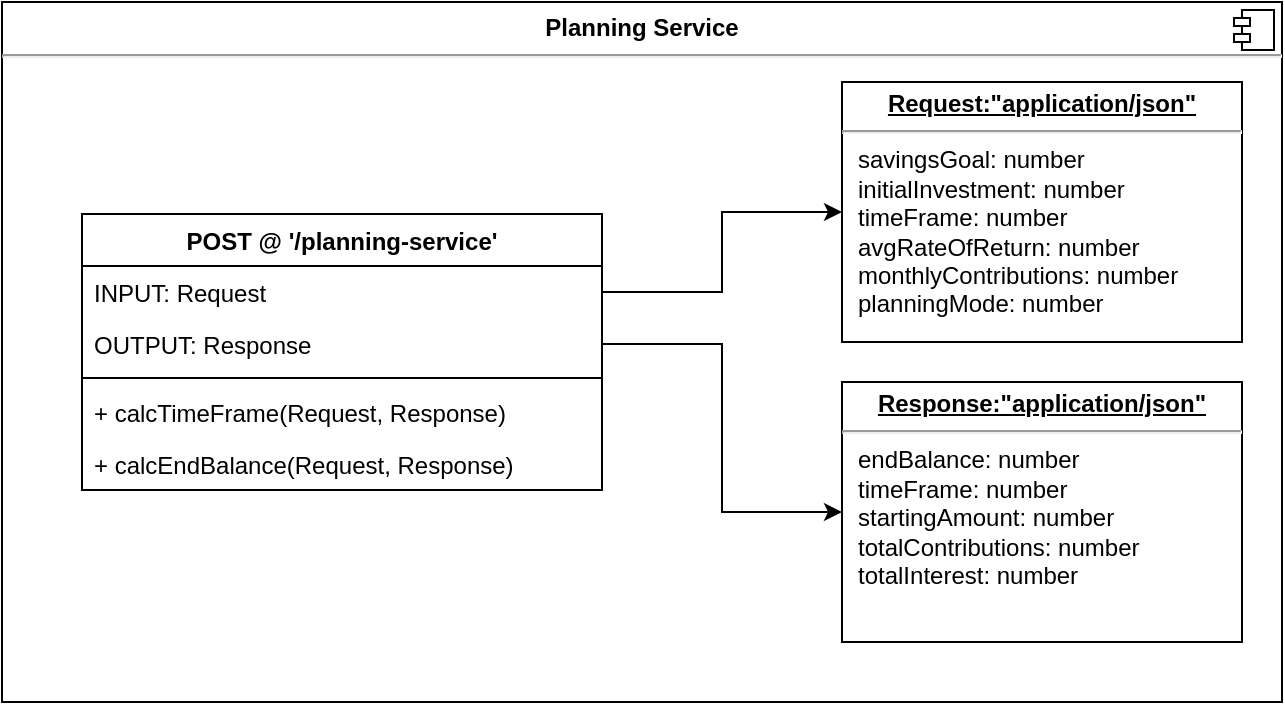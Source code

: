 <mxfile version="14.6.7" type="device"><diagram id="C5RBs43oDa-KdzZeNtuy" name="Page-1"><mxGraphModel dx="1422" dy="672" grid="1" gridSize="10" guides="1" tooltips="1" connect="1" arrows="1" fold="1" page="1" pageScale="1" pageWidth="827" pageHeight="1169" math="0" shadow="0"><root><mxCell id="WIyWlLk6GJQsqaUBKTNV-0"/><mxCell id="WIyWlLk6GJQsqaUBKTNV-1" parent="WIyWlLk6GJQsqaUBKTNV-0"/><mxCell id="bN29lyRnrpW8OyekG_at-0" value="&lt;p style=&quot;margin: 0px ; margin-top: 6px ; text-align: center&quot;&gt;&lt;b&gt;Planning Service&lt;/b&gt;&lt;/p&gt;&lt;hr&gt;&lt;p style=&quot;margin: 0px ; margin-left: 8px&quot;&gt;&lt;br&gt;&lt;/p&gt;" style="align=left;overflow=fill;html=1;dropTarget=0;" parent="WIyWlLk6GJQsqaUBKTNV-1" vertex="1"><mxGeometry x="150" y="200" width="640" height="350" as="geometry"/></mxCell><mxCell id="bN29lyRnrpW8OyekG_at-1" value="" style="shape=component;jettyWidth=8;jettyHeight=4;" parent="bN29lyRnrpW8OyekG_at-0" vertex="1"><mxGeometry x="1" width="20" height="20" relative="1" as="geometry"><mxPoint x="-24" y="4" as="offset"/></mxGeometry></mxCell><mxCell id="bN29lyRnrpW8OyekG_at-3" value="POST @ '/planning-service'" style="swimlane;fontStyle=1;align=center;verticalAlign=top;childLayout=stackLayout;horizontal=1;startSize=26;horizontalStack=0;resizeParent=1;resizeParentMax=0;resizeLast=0;collapsible=1;marginBottom=0;" parent="WIyWlLk6GJQsqaUBKTNV-1" vertex="1"><mxGeometry x="190" y="306" width="260" height="138" as="geometry"/></mxCell><mxCell id="bN29lyRnrpW8OyekG_at-4" value="INPUT: Request" style="text;strokeColor=none;fillColor=none;align=left;verticalAlign=top;spacingLeft=4;spacingRight=4;overflow=hidden;rotatable=0;points=[[0,0.5],[1,0.5]];portConstraint=eastwest;" parent="bN29lyRnrpW8OyekG_at-3" vertex="1"><mxGeometry y="26" width="260" height="26" as="geometry"/></mxCell><mxCell id="bN29lyRnrpW8OyekG_at-9" value="OUTPUT: Response" style="text;strokeColor=none;fillColor=none;align=left;verticalAlign=top;spacingLeft=4;spacingRight=4;overflow=hidden;rotatable=0;points=[[0,0.5],[1,0.5]];portConstraint=eastwest;" parent="bN29lyRnrpW8OyekG_at-3" vertex="1"><mxGeometry y="52" width="260" height="26" as="geometry"/></mxCell><mxCell id="bN29lyRnrpW8OyekG_at-5" value="" style="line;strokeWidth=1;fillColor=none;align=left;verticalAlign=middle;spacingTop=-1;spacingLeft=3;spacingRight=3;rotatable=0;labelPosition=right;points=[];portConstraint=eastwest;" parent="bN29lyRnrpW8OyekG_at-3" vertex="1"><mxGeometry y="78" width="260" height="8" as="geometry"/></mxCell><mxCell id="bN29lyRnrpW8OyekG_at-6" value="+ calcTimeFrame(Request, Response)" style="text;strokeColor=none;fillColor=none;align=left;verticalAlign=top;spacingLeft=4;spacingRight=4;overflow=hidden;rotatable=0;points=[[0,0.5],[1,0.5]];portConstraint=eastwest;" parent="bN29lyRnrpW8OyekG_at-3" vertex="1"><mxGeometry y="86" width="260" height="26" as="geometry"/></mxCell><mxCell id="bN29lyRnrpW8OyekG_at-10" value="+ calcEndBalance(Request, Response)" style="text;strokeColor=none;fillColor=none;align=left;verticalAlign=top;spacingLeft=4;spacingRight=4;overflow=hidden;rotatable=0;points=[[0,0.5],[1,0.5]];portConstraint=eastwest;" parent="bN29lyRnrpW8OyekG_at-3" vertex="1"><mxGeometry y="112" width="260" height="26" as="geometry"/></mxCell><mxCell id="bN29lyRnrpW8OyekG_at-7" value="&lt;p style=&quot;margin: 0px ; margin-top: 4px ; text-align: center ; text-decoration: underline&quot;&gt;&lt;b&gt;Request:&quot;application/json&quot;&lt;/b&gt;&lt;/p&gt;&lt;hr&gt;&lt;p style=&quot;margin: 0px ; margin-left: 8px&quot;&gt;savingsGoal: number&lt;br&gt;initialInvestment: number&lt;/p&gt;&lt;p style=&quot;margin: 0px ; margin-left: 8px&quot;&gt;timeFrame: number&lt;/p&gt;&lt;p style=&quot;margin: 0px ; margin-left: 8px&quot;&gt;avgRateOfReturn: number&lt;/p&gt;&lt;p style=&quot;margin: 0px ; margin-left: 8px&quot;&gt;monthlyContributions: number&lt;/p&gt;&lt;p style=&quot;margin: 0px ; margin-left: 8px&quot;&gt;planningMode: number&lt;/p&gt;" style="verticalAlign=top;align=left;overflow=fill;fontSize=12;fontFamily=Helvetica;html=1;" parent="WIyWlLk6GJQsqaUBKTNV-1" vertex="1"><mxGeometry x="570" y="240" width="200" height="130" as="geometry"/></mxCell><mxCell id="bN29lyRnrpW8OyekG_at-8" value="&lt;p style=&quot;margin: 0px ; margin-top: 4px ; text-align: center ; text-decoration: underline&quot;&gt;&lt;b&gt;Response:&quot;application/json&quot;&lt;/b&gt;&lt;/p&gt;&lt;hr&gt;&lt;p style=&quot;margin: 0px ; margin-left: 8px&quot;&gt;endBalance: number&lt;/p&gt;&lt;p style=&quot;margin: 0px ; margin-left: 8px&quot;&gt;timeFrame: number&lt;/p&gt;&lt;p style=&quot;margin: 0px ; margin-left: 8px&quot;&gt;startingAmount: number&lt;/p&gt;&lt;p style=&quot;margin: 0px ; margin-left: 8px&quot;&gt;totalContributions: number&lt;/p&gt;&lt;p style=&quot;margin: 0px ; margin-left: 8px&quot;&gt;totalInterest: number&lt;/p&gt;" style="verticalAlign=top;align=left;overflow=fill;fontSize=12;fontFamily=Helvetica;html=1;" parent="WIyWlLk6GJQsqaUBKTNV-1" vertex="1"><mxGeometry x="570" y="390" width="200" height="130" as="geometry"/></mxCell><mxCell id="bN29lyRnrpW8OyekG_at-28" style="edgeStyle=orthogonalEdgeStyle;rounded=0;orthogonalLoop=1;jettySize=auto;html=1;entryX=0;entryY=0.5;entryDx=0;entryDy=0;" parent="WIyWlLk6GJQsqaUBKTNV-1" source="bN29lyRnrpW8OyekG_at-4" target="bN29lyRnrpW8OyekG_at-7" edge="1"><mxGeometry relative="1" as="geometry"/></mxCell><mxCell id="bN29lyRnrpW8OyekG_at-29" style="edgeStyle=orthogonalEdgeStyle;rounded=0;orthogonalLoop=1;jettySize=auto;html=1;entryX=0;entryY=0.5;entryDx=0;entryDy=0;" parent="WIyWlLk6GJQsqaUBKTNV-1" source="bN29lyRnrpW8OyekG_at-9" target="bN29lyRnrpW8OyekG_at-8" edge="1"><mxGeometry relative="1" as="geometry"/></mxCell></root></mxGraphModel></diagram></mxfile>
